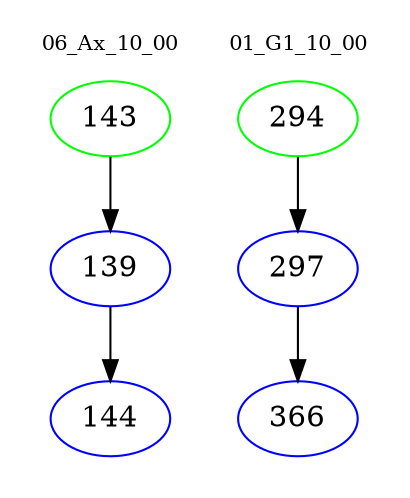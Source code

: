 digraph{
subgraph cluster_0 {
color = white
label = "06_Ax_10_00";
fontsize=10;
T0_143 [label="143", color="green"]
T0_143 -> T0_139 [color="black"]
T0_139 [label="139", color="blue"]
T0_139 -> T0_144 [color="black"]
T0_144 [label="144", color="blue"]
}
subgraph cluster_1 {
color = white
label = "01_G1_10_00";
fontsize=10;
T1_294 [label="294", color="green"]
T1_294 -> T1_297 [color="black"]
T1_297 [label="297", color="blue"]
T1_297 -> T1_366 [color="black"]
T1_366 [label="366", color="blue"]
}
}
